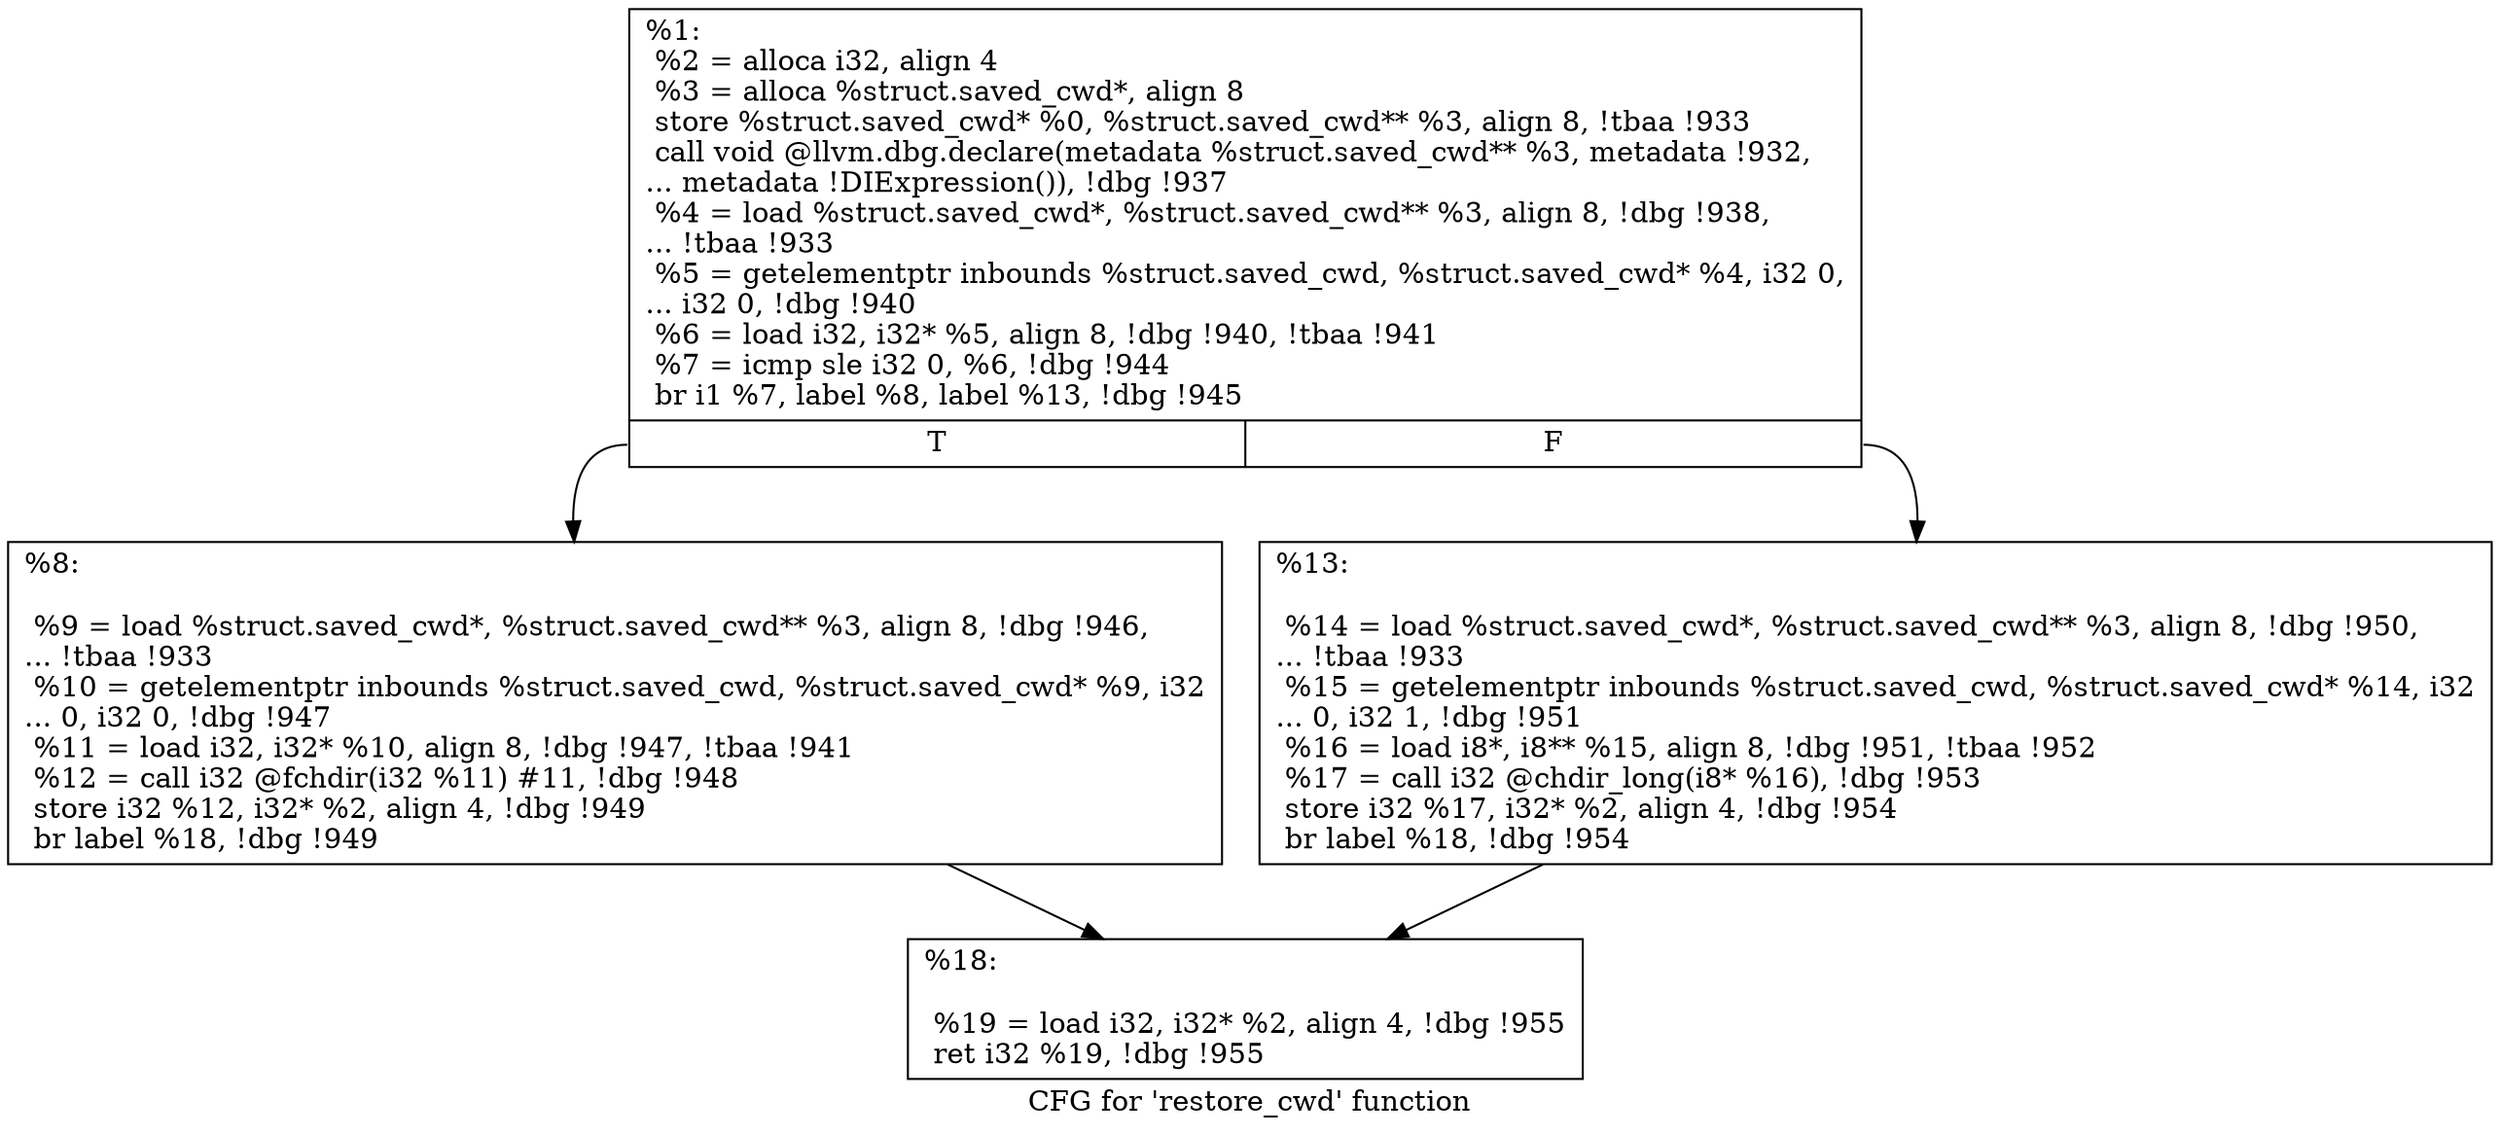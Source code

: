 digraph "CFG for 'restore_cwd' function" {
	label="CFG for 'restore_cwd' function";

	Node0x25166a0 [shape=record,label="{%1:\l  %2 = alloca i32, align 4\l  %3 = alloca %struct.saved_cwd*, align 8\l  store %struct.saved_cwd* %0, %struct.saved_cwd** %3, align 8, !tbaa !933\l  call void @llvm.dbg.declare(metadata %struct.saved_cwd** %3, metadata !932,\l... metadata !DIExpression()), !dbg !937\l  %4 = load %struct.saved_cwd*, %struct.saved_cwd** %3, align 8, !dbg !938,\l... !tbaa !933\l  %5 = getelementptr inbounds %struct.saved_cwd, %struct.saved_cwd* %4, i32 0,\l... i32 0, !dbg !940\l  %6 = load i32, i32* %5, align 8, !dbg !940, !tbaa !941\l  %7 = icmp sle i32 0, %6, !dbg !944\l  br i1 %7, label %8, label %13, !dbg !945\l|{<s0>T|<s1>F}}"];
	Node0x25166a0:s0 -> Node0x2517dd0;
	Node0x25166a0:s1 -> Node0x2517e20;
	Node0x2517dd0 [shape=record,label="{%8:\l\l  %9 = load %struct.saved_cwd*, %struct.saved_cwd** %3, align 8, !dbg !946,\l... !tbaa !933\l  %10 = getelementptr inbounds %struct.saved_cwd, %struct.saved_cwd* %9, i32\l... 0, i32 0, !dbg !947\l  %11 = load i32, i32* %10, align 8, !dbg !947, !tbaa !941\l  %12 = call i32 @fchdir(i32 %11) #11, !dbg !948\l  store i32 %12, i32* %2, align 4, !dbg !949\l  br label %18, !dbg !949\l}"];
	Node0x2517dd0 -> Node0x2517e70;
	Node0x2517e20 [shape=record,label="{%13:\l\l  %14 = load %struct.saved_cwd*, %struct.saved_cwd** %3, align 8, !dbg !950,\l... !tbaa !933\l  %15 = getelementptr inbounds %struct.saved_cwd, %struct.saved_cwd* %14, i32\l... 0, i32 1, !dbg !951\l  %16 = load i8*, i8** %15, align 8, !dbg !951, !tbaa !952\l  %17 = call i32 @chdir_long(i8* %16), !dbg !953\l  store i32 %17, i32* %2, align 4, !dbg !954\l  br label %18, !dbg !954\l}"];
	Node0x2517e20 -> Node0x2517e70;
	Node0x2517e70 [shape=record,label="{%18:\l\l  %19 = load i32, i32* %2, align 4, !dbg !955\l  ret i32 %19, !dbg !955\l}"];
}
